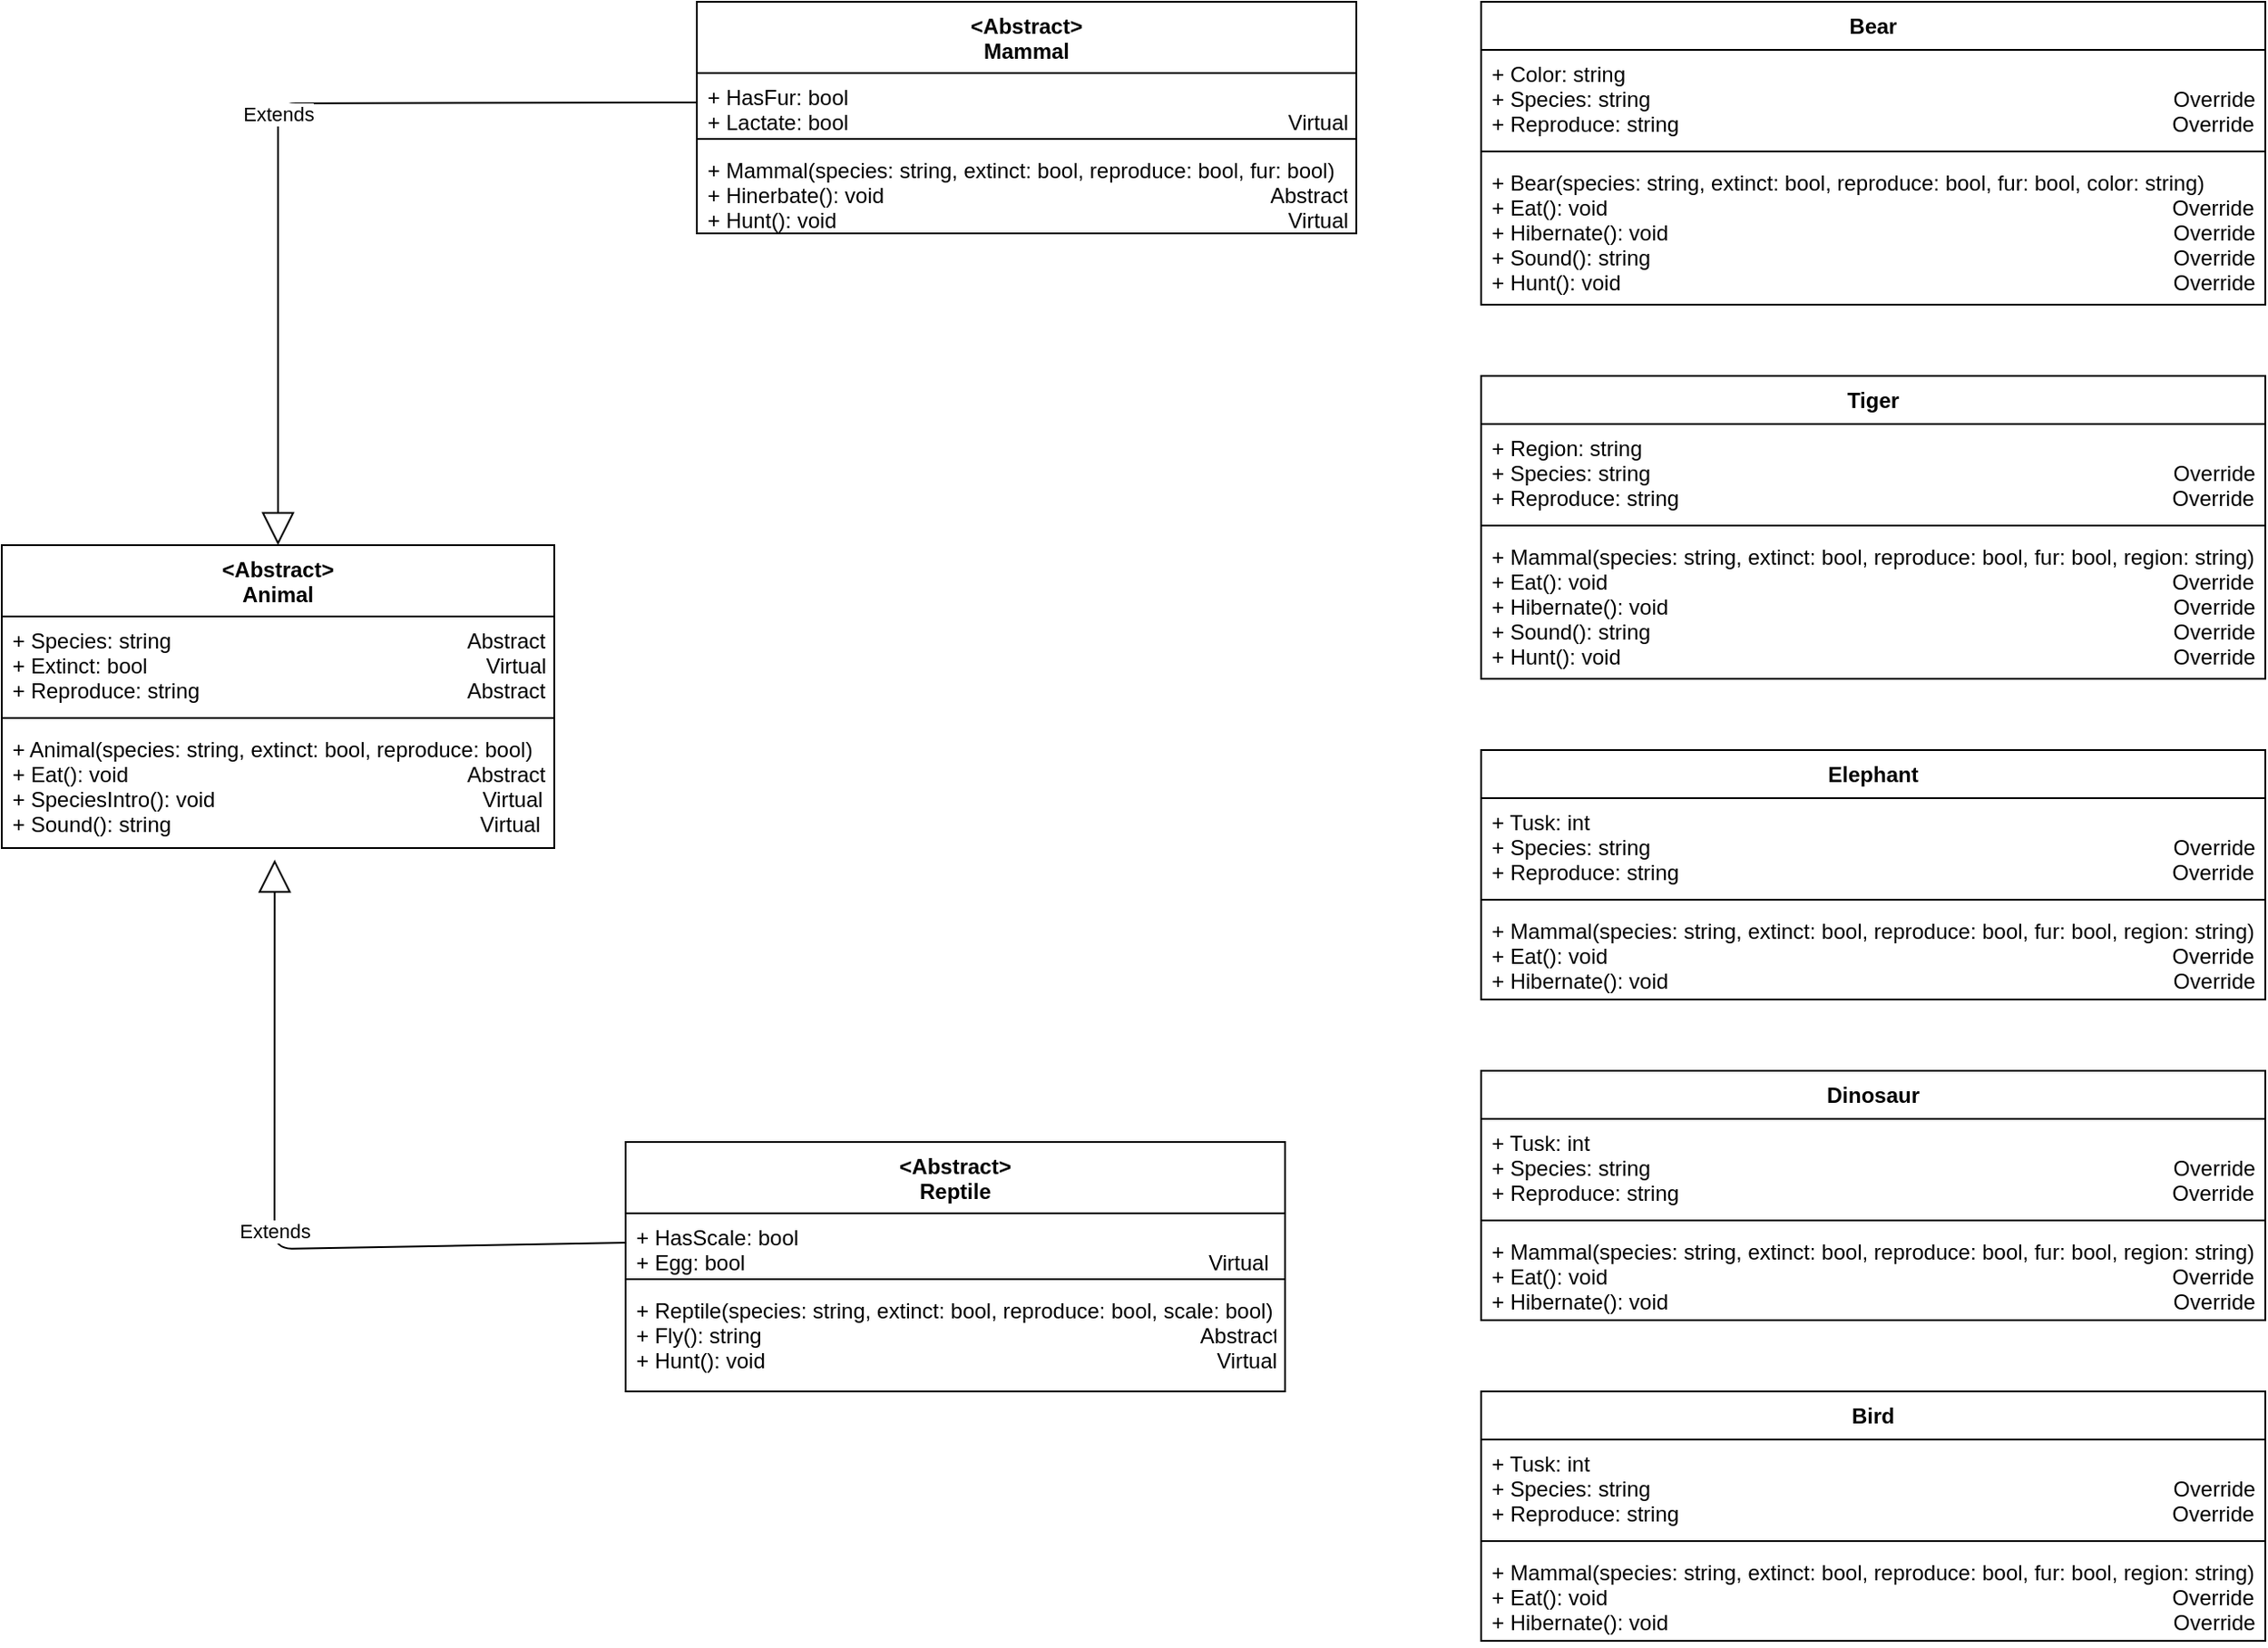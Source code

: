 <mxfile version="12.1.3" type="github" pages="1"><diagram id="XWFx2oQESpI6DnP_ALms" name="Page-1"><mxGraphModel dx="768" dy="1090" grid="1" gridSize="10" guides="1" tooltips="1" connect="1" arrows="1" fold="1" page="1" pageScale="1" pageWidth="1100" pageHeight="850" math="0" shadow="0"><root><mxCell id="0"/><mxCell id="1" parent="0"/><mxCell id="xgLuH8WL7PsUcI-1JqGJ-1" value="&lt;Abstract&gt;&#10;Animal" style="swimlane;fontStyle=1;align=center;verticalAlign=top;childLayout=stackLayout;horizontal=1;startSize=40;horizontalStack=0;resizeParent=1;resizeParentMax=0;resizeLast=0;collapsible=1;marginBottom=0;" vertex="1" parent="1"><mxGeometry x="10" y="325" width="310" height="170" as="geometry"/></mxCell><mxCell id="xgLuH8WL7PsUcI-1JqGJ-2" value="+ Species: string                                                  Abstract&#10;+ Extinct: bool                                                         Virtual&#10;+ Reproduce: string                                             Abstract" style="text;strokeColor=none;fillColor=none;align=left;verticalAlign=top;spacingLeft=4;spacingRight=4;overflow=hidden;rotatable=0;points=[[0,0.5],[1,0.5]];portConstraint=eastwest;" vertex="1" parent="xgLuH8WL7PsUcI-1JqGJ-1"><mxGeometry y="40" width="310" height="53" as="geometry"/></mxCell><mxCell id="xgLuH8WL7PsUcI-1JqGJ-3" value="" style="line;strokeWidth=1;fillColor=none;align=left;verticalAlign=middle;spacingTop=-1;spacingLeft=3;spacingRight=3;rotatable=0;labelPosition=right;points=[];portConstraint=eastwest;" vertex="1" parent="xgLuH8WL7PsUcI-1JqGJ-1"><mxGeometry y="93" width="310" height="8" as="geometry"/></mxCell><mxCell id="xgLuH8WL7PsUcI-1JqGJ-4" value="+ Animal(species: string, extinct: bool, reproduce: bool)&#10;+ Eat(): void                                                         Abstract&#10;+ SpeciesIntro(): void                                             Virtual&#10;+ Sound(): string                                                    Virtual" style="text;strokeColor=none;fillColor=none;align=left;verticalAlign=top;spacingLeft=4;spacingRight=4;overflow=hidden;rotatable=0;points=[[0,0.5],[1,0.5]];portConstraint=eastwest;" vertex="1" parent="xgLuH8WL7PsUcI-1JqGJ-1"><mxGeometry y="101" width="310" height="69" as="geometry"/></mxCell><mxCell id="xgLuH8WL7PsUcI-1JqGJ-5" value="&lt;Abstract&gt;&#10;Mammal" style="swimlane;fontStyle=1;align=center;verticalAlign=top;childLayout=stackLayout;horizontal=1;startSize=40;horizontalStack=0;resizeParent=1;resizeParentMax=0;resizeLast=0;collapsible=1;marginBottom=0;" vertex="1" parent="1"><mxGeometry x="400" y="20" width="370" height="130" as="geometry"/></mxCell><mxCell id="xgLuH8WL7PsUcI-1JqGJ-6" value="+ HasFur: bool&#10;+ Lactate: bool                                                                          Virtual" style="text;strokeColor=none;fillColor=none;align=left;verticalAlign=top;spacingLeft=4;spacingRight=4;overflow=hidden;rotatable=0;points=[[0,0.5],[1,0.5]];portConstraint=eastwest;" vertex="1" parent="xgLuH8WL7PsUcI-1JqGJ-5"><mxGeometry y="40" width="370" height="33" as="geometry"/></mxCell><mxCell id="xgLuH8WL7PsUcI-1JqGJ-7" value="" style="line;strokeWidth=1;fillColor=none;align=left;verticalAlign=middle;spacingTop=-1;spacingLeft=3;spacingRight=3;rotatable=0;labelPosition=right;points=[];portConstraint=eastwest;" vertex="1" parent="xgLuH8WL7PsUcI-1JqGJ-5"><mxGeometry y="73" width="370" height="8" as="geometry"/></mxCell><mxCell id="xgLuH8WL7PsUcI-1JqGJ-8" value="+ Mammal(species: string, extinct: bool, reproduce: bool, fur: bool)&#10;+ Hinerbate(): void                                                                 Abstract&#10;+ Hunt(): void                                                                            Virtual" style="text;strokeColor=none;fillColor=none;align=left;verticalAlign=top;spacingLeft=4;spacingRight=4;overflow=hidden;rotatable=0;points=[[0,0.5],[1,0.5]];portConstraint=eastwest;" vertex="1" parent="xgLuH8WL7PsUcI-1JqGJ-5"><mxGeometry y="81" width="370" height="49" as="geometry"/></mxCell><mxCell id="xgLuH8WL7PsUcI-1JqGJ-9" value="Bear" style="swimlane;fontStyle=1;align=center;verticalAlign=top;childLayout=stackLayout;horizontal=1;startSize=27;horizontalStack=0;resizeParent=1;resizeParentMax=0;resizeLast=0;collapsible=1;marginBottom=0;" vertex="1" parent="1"><mxGeometry x="840" y="20" width="440" height="170" as="geometry"/></mxCell><mxCell id="xgLuH8WL7PsUcI-1JqGJ-10" value="+ Color: string&#10;+ Species: string                                                                                        Override&#10;+ Reproduce: string                                                                                   Override" style="text;strokeColor=none;fillColor=none;align=left;verticalAlign=top;spacingLeft=4;spacingRight=4;overflow=hidden;rotatable=0;points=[[0,0.5],[1,0.5]];portConstraint=eastwest;" vertex="1" parent="xgLuH8WL7PsUcI-1JqGJ-9"><mxGeometry y="27" width="440" height="53" as="geometry"/></mxCell><mxCell id="xgLuH8WL7PsUcI-1JqGJ-11" value="" style="line;strokeWidth=1;fillColor=none;align=left;verticalAlign=middle;spacingTop=-1;spacingLeft=3;spacingRight=3;rotatable=0;labelPosition=right;points=[];portConstraint=eastwest;" vertex="1" parent="xgLuH8WL7PsUcI-1JqGJ-9"><mxGeometry y="80" width="440" height="8" as="geometry"/></mxCell><mxCell id="xgLuH8WL7PsUcI-1JqGJ-12" value="+ Bear(species: string, extinct: bool, reproduce: bool, fur: bool, color: string)&#10;+ Eat(): void                                                                                               Override&#10;+ Hibernate(): void                                                                                     Override&#10;+ Sound(): string                                                                                        Override&#10;+ Hunt(): void                                                                                             Override" style="text;strokeColor=none;fillColor=none;align=left;verticalAlign=top;spacingLeft=4;spacingRight=4;overflow=hidden;rotatable=0;points=[[0,0.5],[1,0.5]];portConstraint=eastwest;" vertex="1" parent="xgLuH8WL7PsUcI-1JqGJ-9"><mxGeometry y="88" width="440" height="82" as="geometry"/></mxCell><mxCell id="xgLuH8WL7PsUcI-1JqGJ-13" value="Tiger" style="swimlane;fontStyle=1;align=center;verticalAlign=top;childLayout=stackLayout;horizontal=1;startSize=27;horizontalStack=0;resizeParent=1;resizeParentMax=0;resizeLast=0;collapsible=1;marginBottom=0;" vertex="1" parent="1"><mxGeometry x="840" y="230" width="440" height="170" as="geometry"/></mxCell><mxCell id="xgLuH8WL7PsUcI-1JqGJ-14" value="+ Region: string&#10;+ Species: string                                                                                        Override&#10;+ Reproduce: string                                                                                   Override" style="text;strokeColor=none;fillColor=none;align=left;verticalAlign=top;spacingLeft=4;spacingRight=4;overflow=hidden;rotatable=0;points=[[0,0.5],[1,0.5]];portConstraint=eastwest;" vertex="1" parent="xgLuH8WL7PsUcI-1JqGJ-13"><mxGeometry y="27" width="440" height="53" as="geometry"/></mxCell><mxCell id="xgLuH8WL7PsUcI-1JqGJ-15" value="" style="line;strokeWidth=1;fillColor=none;align=left;verticalAlign=middle;spacingTop=-1;spacingLeft=3;spacingRight=3;rotatable=0;labelPosition=right;points=[];portConstraint=eastwest;" vertex="1" parent="xgLuH8WL7PsUcI-1JqGJ-13"><mxGeometry y="80" width="440" height="8" as="geometry"/></mxCell><mxCell id="xgLuH8WL7PsUcI-1JqGJ-16" value="+ Mammal(species: string, extinct: bool, reproduce: bool, fur: bool, region: string)&#10;+ Eat(): void                                                                                               Override&#10;+ Hibernate(): void                                                                                     Override&#10;+ Sound(): string                                                                                        Override&#10;+ Hunt(): void                                                                                             Override" style="text;strokeColor=none;fillColor=none;align=left;verticalAlign=top;spacingLeft=4;spacingRight=4;overflow=hidden;rotatable=0;points=[[0,0.5],[1,0.5]];portConstraint=eastwest;" vertex="1" parent="xgLuH8WL7PsUcI-1JqGJ-13"><mxGeometry y="88" width="440" height="82" as="geometry"/></mxCell><mxCell id="xgLuH8WL7PsUcI-1JqGJ-17" value="Elephant" style="swimlane;fontStyle=1;align=center;verticalAlign=top;childLayout=stackLayout;horizontal=1;startSize=27;horizontalStack=0;resizeParent=1;resizeParentMax=0;resizeLast=0;collapsible=1;marginBottom=0;" vertex="1" parent="1"><mxGeometry x="840" y="440" width="440" height="140" as="geometry"/></mxCell><mxCell id="xgLuH8WL7PsUcI-1JqGJ-18" value="+ Tusk: int&#10;+ Species: string                                                                                        Override&#10;+ Reproduce: string                                                                                   Override" style="text;strokeColor=none;fillColor=none;align=left;verticalAlign=top;spacingLeft=4;spacingRight=4;overflow=hidden;rotatable=0;points=[[0,0.5],[1,0.5]];portConstraint=eastwest;" vertex="1" parent="xgLuH8WL7PsUcI-1JqGJ-17"><mxGeometry y="27" width="440" height="53" as="geometry"/></mxCell><mxCell id="xgLuH8WL7PsUcI-1JqGJ-19" value="" style="line;strokeWidth=1;fillColor=none;align=left;verticalAlign=middle;spacingTop=-1;spacingLeft=3;spacingRight=3;rotatable=0;labelPosition=right;points=[];portConstraint=eastwest;" vertex="1" parent="xgLuH8WL7PsUcI-1JqGJ-17"><mxGeometry y="80" width="440" height="8" as="geometry"/></mxCell><mxCell id="xgLuH8WL7PsUcI-1JqGJ-20" value="+ Mammal(species: string, extinct: bool, reproduce: bool, fur: bool, region: string)&#10;+ Eat(): void                                                                                               Override&#10;+ Hibernate(): void                                                                                     Override" style="text;strokeColor=none;fillColor=none;align=left;verticalAlign=top;spacingLeft=4;spacingRight=4;overflow=hidden;rotatable=0;points=[[0,0.5],[1,0.5]];portConstraint=eastwest;" vertex="1" parent="xgLuH8WL7PsUcI-1JqGJ-17"><mxGeometry y="88" width="440" height="52" as="geometry"/></mxCell><mxCell id="xgLuH8WL7PsUcI-1JqGJ-21" value="&lt;Abstract&gt;&#10;Reptile" style="swimlane;fontStyle=1;align=center;verticalAlign=top;childLayout=stackLayout;horizontal=1;startSize=40;horizontalStack=0;resizeParent=1;resizeParentMax=0;resizeLast=0;collapsible=1;marginBottom=0;" vertex="1" parent="1"><mxGeometry x="360" y="660" width="370" height="140" as="geometry"/></mxCell><mxCell id="xgLuH8WL7PsUcI-1JqGJ-22" value="+ HasScale: bool&#10;+ Egg: bool                                                                              Virtual" style="text;strokeColor=none;fillColor=none;align=left;verticalAlign=top;spacingLeft=4;spacingRight=4;overflow=hidden;rotatable=0;points=[[0,0.5],[1,0.5]];portConstraint=eastwest;" vertex="1" parent="xgLuH8WL7PsUcI-1JqGJ-21"><mxGeometry y="40" width="370" height="33" as="geometry"/></mxCell><mxCell id="xgLuH8WL7PsUcI-1JqGJ-23" value="" style="line;strokeWidth=1;fillColor=none;align=left;verticalAlign=middle;spacingTop=-1;spacingLeft=3;spacingRight=3;rotatable=0;labelPosition=right;points=[];portConstraint=eastwest;" vertex="1" parent="xgLuH8WL7PsUcI-1JqGJ-21"><mxGeometry y="73" width="370" height="8" as="geometry"/></mxCell><mxCell id="xgLuH8WL7PsUcI-1JqGJ-24" value="+ Reptile(species: string, extinct: bool, reproduce: bool, scale: bool)&#10;+ Fly(): string                                                                          Abstract&#10;+ Hunt(): void                                                                            Virtual" style="text;strokeColor=none;fillColor=none;align=left;verticalAlign=top;spacingLeft=4;spacingRight=4;overflow=hidden;rotatable=0;points=[[0,0.5],[1,0.5]];portConstraint=eastwest;" vertex="1" parent="xgLuH8WL7PsUcI-1JqGJ-21"><mxGeometry y="81" width="370" height="59" as="geometry"/></mxCell><mxCell id="xgLuH8WL7PsUcI-1JqGJ-25" value="Extends" style="endArrow=block;endSize=16;endFill=0;html=1;exitX=0;exitY=0.5;exitDx=0;exitDy=0;entryX=0.5;entryY=0;entryDx=0;entryDy=0;" edge="1" parent="1" source="xgLuH8WL7PsUcI-1JqGJ-6" target="xgLuH8WL7PsUcI-1JqGJ-1"><mxGeometry width="160" relative="1" as="geometry"><mxPoint x="10" y="820" as="sourcePoint"/><mxPoint x="320" y="420" as="targetPoint"/><Array as="points"><mxPoint x="165" y="77"/></Array></mxGeometry></mxCell><mxCell id="xgLuH8WL7PsUcI-1JqGJ-26" value="Extends" style="endArrow=block;endSize=16;endFill=0;html=1;exitX=0;exitY=0.5;exitDx=0;exitDy=0;entryX=0.494;entryY=1.095;entryDx=0;entryDy=0;entryPerimeter=0;" edge="1" parent="1" source="xgLuH8WL7PsUcI-1JqGJ-22" target="xgLuH8WL7PsUcI-1JqGJ-4"><mxGeometry width="160" relative="1" as="geometry"><mxPoint x="255" y="560.0" as="sourcePoint"/><mxPoint x="20" y="808.5" as="targetPoint"/><Array as="points"><mxPoint x="163" y="720"/></Array></mxGeometry></mxCell><mxCell id="xgLuH8WL7PsUcI-1JqGJ-27" value="Dinosaur" style="swimlane;fontStyle=1;align=center;verticalAlign=top;childLayout=stackLayout;horizontal=1;startSize=27;horizontalStack=0;resizeParent=1;resizeParentMax=0;resizeLast=0;collapsible=1;marginBottom=0;" vertex="1" parent="1"><mxGeometry x="840" y="620" width="440" height="140" as="geometry"/></mxCell><mxCell id="xgLuH8WL7PsUcI-1JqGJ-28" value="+ Tusk: int&#10;+ Species: string                                                                                        Override&#10;+ Reproduce: string                                                                                   Override" style="text;strokeColor=none;fillColor=none;align=left;verticalAlign=top;spacingLeft=4;spacingRight=4;overflow=hidden;rotatable=0;points=[[0,0.5],[1,0.5]];portConstraint=eastwest;" vertex="1" parent="xgLuH8WL7PsUcI-1JqGJ-27"><mxGeometry y="27" width="440" height="53" as="geometry"/></mxCell><mxCell id="xgLuH8WL7PsUcI-1JqGJ-29" value="" style="line;strokeWidth=1;fillColor=none;align=left;verticalAlign=middle;spacingTop=-1;spacingLeft=3;spacingRight=3;rotatable=0;labelPosition=right;points=[];portConstraint=eastwest;" vertex="1" parent="xgLuH8WL7PsUcI-1JqGJ-27"><mxGeometry y="80" width="440" height="8" as="geometry"/></mxCell><mxCell id="xgLuH8WL7PsUcI-1JqGJ-30" value="+ Mammal(species: string, extinct: bool, reproduce: bool, fur: bool, region: string)&#10;+ Eat(): void                                                                                               Override&#10;+ Hibernate(): void                                                                                     Override" style="text;strokeColor=none;fillColor=none;align=left;verticalAlign=top;spacingLeft=4;spacingRight=4;overflow=hidden;rotatable=0;points=[[0,0.5],[1,0.5]];portConstraint=eastwest;" vertex="1" parent="xgLuH8WL7PsUcI-1JqGJ-27"><mxGeometry y="88" width="440" height="52" as="geometry"/></mxCell><mxCell id="xgLuH8WL7PsUcI-1JqGJ-31" value="Bird" style="swimlane;fontStyle=1;align=center;verticalAlign=top;childLayout=stackLayout;horizontal=1;startSize=27;horizontalStack=0;resizeParent=1;resizeParentMax=0;resizeLast=0;collapsible=1;marginBottom=0;" vertex="1" parent="1"><mxGeometry x="840" y="800" width="440" height="140" as="geometry"/></mxCell><mxCell id="xgLuH8WL7PsUcI-1JqGJ-32" value="+ Tusk: int&#10;+ Species: string                                                                                        Override&#10;+ Reproduce: string                                                                                   Override" style="text;strokeColor=none;fillColor=none;align=left;verticalAlign=top;spacingLeft=4;spacingRight=4;overflow=hidden;rotatable=0;points=[[0,0.5],[1,0.5]];portConstraint=eastwest;" vertex="1" parent="xgLuH8WL7PsUcI-1JqGJ-31"><mxGeometry y="27" width="440" height="53" as="geometry"/></mxCell><mxCell id="xgLuH8WL7PsUcI-1JqGJ-33" value="" style="line;strokeWidth=1;fillColor=none;align=left;verticalAlign=middle;spacingTop=-1;spacingLeft=3;spacingRight=3;rotatable=0;labelPosition=right;points=[];portConstraint=eastwest;" vertex="1" parent="xgLuH8WL7PsUcI-1JqGJ-31"><mxGeometry y="80" width="440" height="8" as="geometry"/></mxCell><mxCell id="xgLuH8WL7PsUcI-1JqGJ-34" value="+ Mammal(species: string, extinct: bool, reproduce: bool, fur: bool, region: string)&#10;+ Eat(): void                                                                                               Override&#10;+ Hibernate(): void                                                                                     Override" style="text;strokeColor=none;fillColor=none;align=left;verticalAlign=top;spacingLeft=4;spacingRight=4;overflow=hidden;rotatable=0;points=[[0,0.5],[1,0.5]];portConstraint=eastwest;" vertex="1" parent="xgLuH8WL7PsUcI-1JqGJ-31"><mxGeometry y="88" width="440" height="52" as="geometry"/></mxCell></root></mxGraphModel></diagram></mxfile>